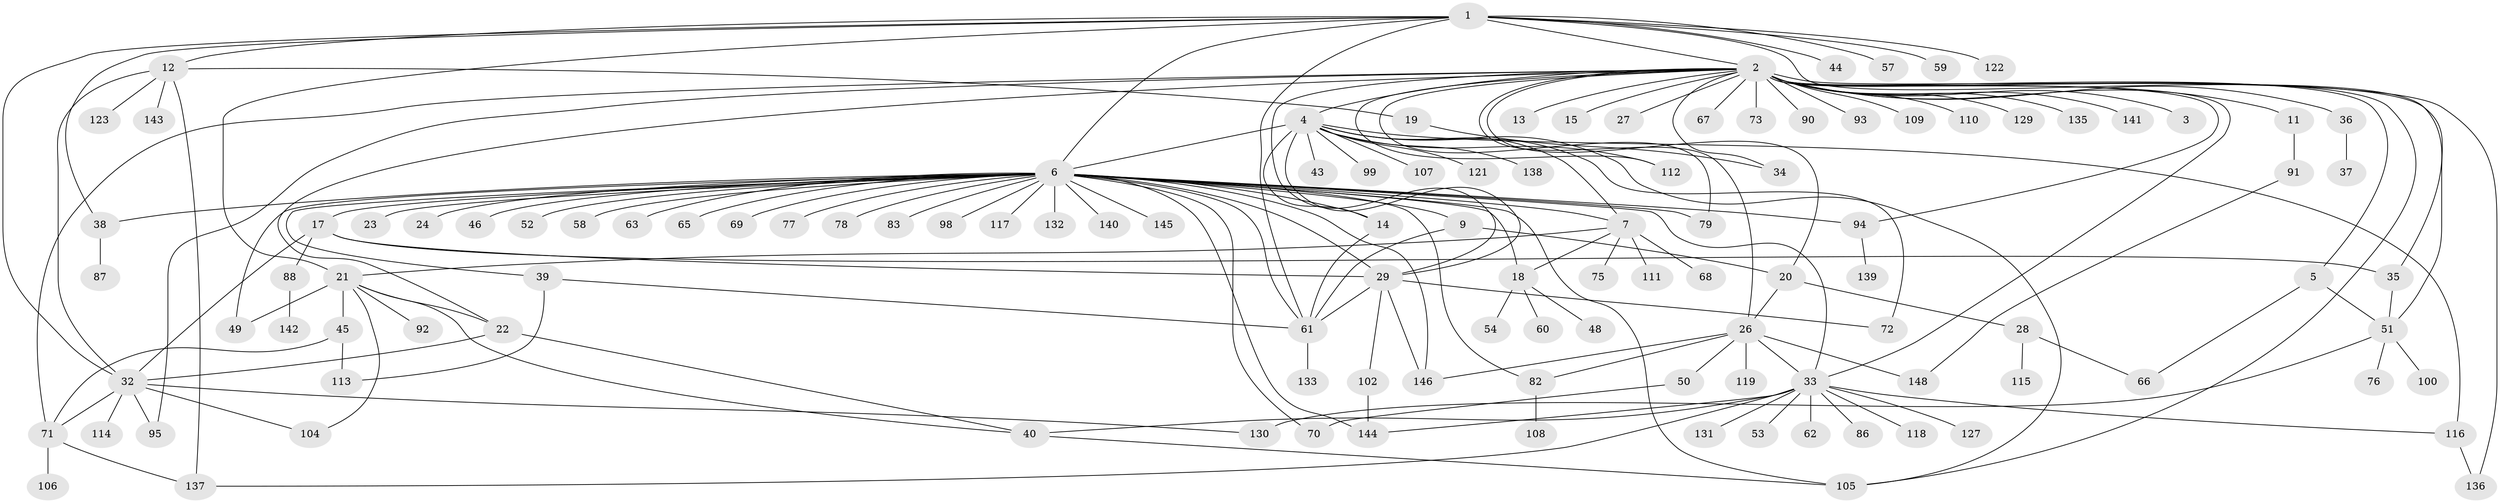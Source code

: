 // Generated by graph-tools (version 1.1) at 2025/51/02/27/25 19:51:58]
// undirected, 119 vertices, 172 edges
graph export_dot {
graph [start="1"]
  node [color=gray90,style=filled];
  1 [super="+16"];
  2 [super="+8"];
  3;
  4 [super="+55"];
  5 [super="+10"];
  6 [super="+31"];
  7 [super="+30"];
  9;
  11;
  12 [super="+56"];
  13;
  14 [super="+89"];
  15;
  17 [super="+120"];
  18 [super="+124"];
  19;
  20 [super="+25"];
  21 [super="+97"];
  22 [super="+64"];
  23;
  24;
  26 [super="+47"];
  27;
  28 [super="+42"];
  29 [super="+80"];
  32 [super="+96"];
  33 [super="+128"];
  34;
  35 [super="+125"];
  36 [super="+74"];
  37;
  38 [super="+41"];
  39;
  40 [super="+81"];
  43;
  44;
  45;
  46;
  48;
  49;
  50;
  51;
  52;
  53;
  54;
  57;
  58;
  59;
  60;
  61 [super="+126"];
  62;
  63;
  65;
  66;
  67;
  68;
  69;
  70 [super="+85"];
  71 [super="+84"];
  72;
  73;
  75;
  76;
  77;
  78;
  79 [super="+149"];
  82;
  83;
  86;
  87;
  88;
  90;
  91;
  92;
  93;
  94 [super="+103"];
  95;
  98 [super="+101"];
  99;
  100;
  102;
  104;
  105;
  106;
  107;
  108;
  109;
  110;
  111;
  112;
  113 [super="+147"];
  114;
  115;
  116 [super="+134"];
  117;
  118;
  119;
  121;
  122;
  123;
  127;
  129;
  130;
  131;
  132;
  133;
  135;
  136;
  137;
  138;
  139;
  140;
  141;
  142;
  143;
  144;
  145;
  146;
  148;
  1 -- 2;
  1 -- 6;
  1 -- 12;
  1 -- 21;
  1 -- 32;
  1 -- 35;
  1 -- 38;
  1 -- 44;
  1 -- 57;
  1 -- 59;
  1 -- 61;
  1 -- 122;
  2 -- 3;
  2 -- 4;
  2 -- 5;
  2 -- 27;
  2 -- 34;
  2 -- 36;
  2 -- 51;
  2 -- 67;
  2 -- 71;
  2 -- 73;
  2 -- 90;
  2 -- 93;
  2 -- 94;
  2 -- 105;
  2 -- 109;
  2 -- 110;
  2 -- 112;
  2 -- 136;
  2 -- 141;
  2 -- 129;
  2 -- 135;
  2 -- 11;
  2 -- 13;
  2 -- 15;
  2 -- 79;
  2 -- 20;
  2 -- 22;
  2 -- 26;
  2 -- 95;
  2 -- 33;
  2 -- 29;
  4 -- 6;
  4 -- 7 [weight=2];
  4 -- 14;
  4 -- 43;
  4 -- 72;
  4 -- 99;
  4 -- 105;
  4 -- 107;
  4 -- 112;
  4 -- 116;
  4 -- 121;
  4 -- 138;
  4 -- 29;
  5 -- 66;
  5 -- 51;
  6 -- 7;
  6 -- 9;
  6 -- 14 [weight=2];
  6 -- 17;
  6 -- 18;
  6 -- 23;
  6 -- 24;
  6 -- 29;
  6 -- 33;
  6 -- 39;
  6 -- 46;
  6 -- 49;
  6 -- 52;
  6 -- 58;
  6 -- 63;
  6 -- 65;
  6 -- 69;
  6 -- 70;
  6 -- 77;
  6 -- 78;
  6 -- 79;
  6 -- 82;
  6 -- 83;
  6 -- 94;
  6 -- 98;
  6 -- 105;
  6 -- 117;
  6 -- 132;
  6 -- 140;
  6 -- 144;
  6 -- 145;
  6 -- 146;
  6 -- 38;
  6 -- 61;
  7 -- 18;
  7 -- 75;
  7 -- 21;
  7 -- 68;
  7 -- 111;
  9 -- 20;
  9 -- 61;
  11 -- 91;
  12 -- 19;
  12 -- 123;
  12 -- 137;
  12 -- 143;
  12 -- 32;
  14 -- 61;
  17 -- 29;
  17 -- 88;
  17 -- 32;
  17 -- 35;
  18 -- 48;
  18 -- 54;
  18 -- 60;
  19 -- 34;
  20 -- 26;
  20 -- 28;
  21 -- 22;
  21 -- 45;
  21 -- 49;
  21 -- 92;
  21 -- 104;
  21 -- 40;
  22 -- 40;
  22 -- 32;
  26 -- 33;
  26 -- 50;
  26 -- 82;
  26 -- 119;
  26 -- 146;
  26 -- 148;
  28 -- 66;
  28 -- 115;
  29 -- 102;
  29 -- 146;
  29 -- 72;
  29 -- 61;
  32 -- 114;
  32 -- 130;
  32 -- 104;
  32 -- 95;
  32 -- 71;
  33 -- 40;
  33 -- 53;
  33 -- 62;
  33 -- 86;
  33 -- 116;
  33 -- 118;
  33 -- 127;
  33 -- 131;
  33 -- 144;
  33 -- 137;
  35 -- 51;
  36 -- 37;
  38 -- 87;
  39 -- 113;
  39 -- 61;
  40 -- 105;
  45 -- 71;
  45 -- 113;
  50 -- 70;
  51 -- 76;
  51 -- 100;
  51 -- 130;
  61 -- 133;
  71 -- 137;
  71 -- 106;
  82 -- 108;
  88 -- 142;
  91 -- 148;
  94 -- 139;
  102 -- 144;
  116 -- 136;
}
